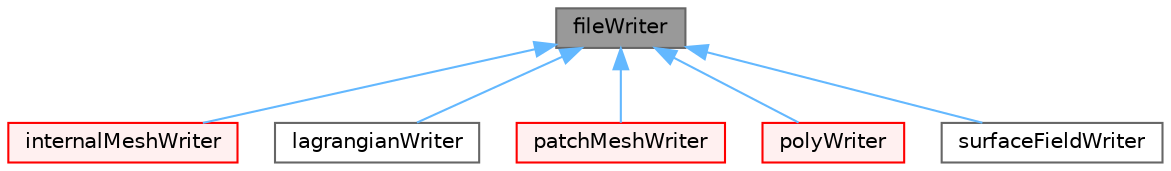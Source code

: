 digraph "fileWriter"
{
 // LATEX_PDF_SIZE
  bgcolor="transparent";
  edge [fontname=Helvetica,fontsize=10,labelfontname=Helvetica,labelfontsize=10];
  node [fontname=Helvetica,fontsize=10,shape=box,height=0.2,width=0.4];
  Node1 [id="Node000001",label="fileWriter",height=0.2,width=0.4,color="gray40", fillcolor="grey60", style="filled", fontcolor="black",tooltip="Base class for VTK output writers that handle geometry and fields (eg, vtp, vtu data)...."];
  Node1 -> Node2 [id="edge1_Node000001_Node000002",dir="back",color="steelblue1",style="solid",tooltip=" "];
  Node2 [id="Node000002",label="internalMeshWriter",height=0.2,width=0.4,color="red", fillcolor="#FFF0F0", style="filled",URL="$classFoam_1_1vtk_1_1internalMeshWriter.html",tooltip="Write an OpenFOAM volume (internal) geometry and internal fields as a vtu file or a legacy vtk file."];
  Node1 -> Node4 [id="edge2_Node000001_Node000004",dir="back",color="steelblue1",style="solid",tooltip=" "];
  Node4 [id="Node000004",label="lagrangianWriter",height=0.2,width=0.4,color="gray40", fillcolor="white", style="filled",URL="$classFoam_1_1vtk_1_1lagrangianWriter.html",tooltip="Write lagrangian (cloud) positions and fields (as PointData) in VTP format. Legacy VTK format is inte..."];
  Node1 -> Node5 [id="edge3_Node000001_Node000005",dir="back",color="steelblue1",style="solid",tooltip=" "];
  Node5 [id="Node000005",label="patchMeshWriter",height=0.2,width=0.4,color="red", fillcolor="#FFF0F0", style="filled",URL="$classFoam_1_1vtk_1_1patchMeshWriter.html",tooltip="Write OpenFOAM patches and patch fields in VTP or legacy vtk format."];
  Node1 -> Node7 [id="edge4_Node000001_Node000007",dir="back",color="steelblue1",style="solid",tooltip=" "];
  Node7 [id="Node000007",label="polyWriter",height=0.2,width=0.4,color="red", fillcolor="#FFF0F0", style="filled",URL="$classFoam_1_1vtk_1_1polyWriter.html",tooltip="Write faces/points (optionally with fields) as a vtp file or a legacy vtk file."];
  Node1 -> Node13 [id="edge5_Node000001_Node000013",dir="back",color="steelblue1",style="solid",tooltip=" "];
  Node13 [id="Node000013",label="surfaceFieldWriter",height=0.2,width=0.4,color="gray40", fillcolor="white", style="filled",URL="$classFoam_1_1vtk_1_1surfaceFieldWriter.html",tooltip="Write surfaces fields (as PointData) in VTP format. Legacy VTK format is intentionally not supported."];
}
